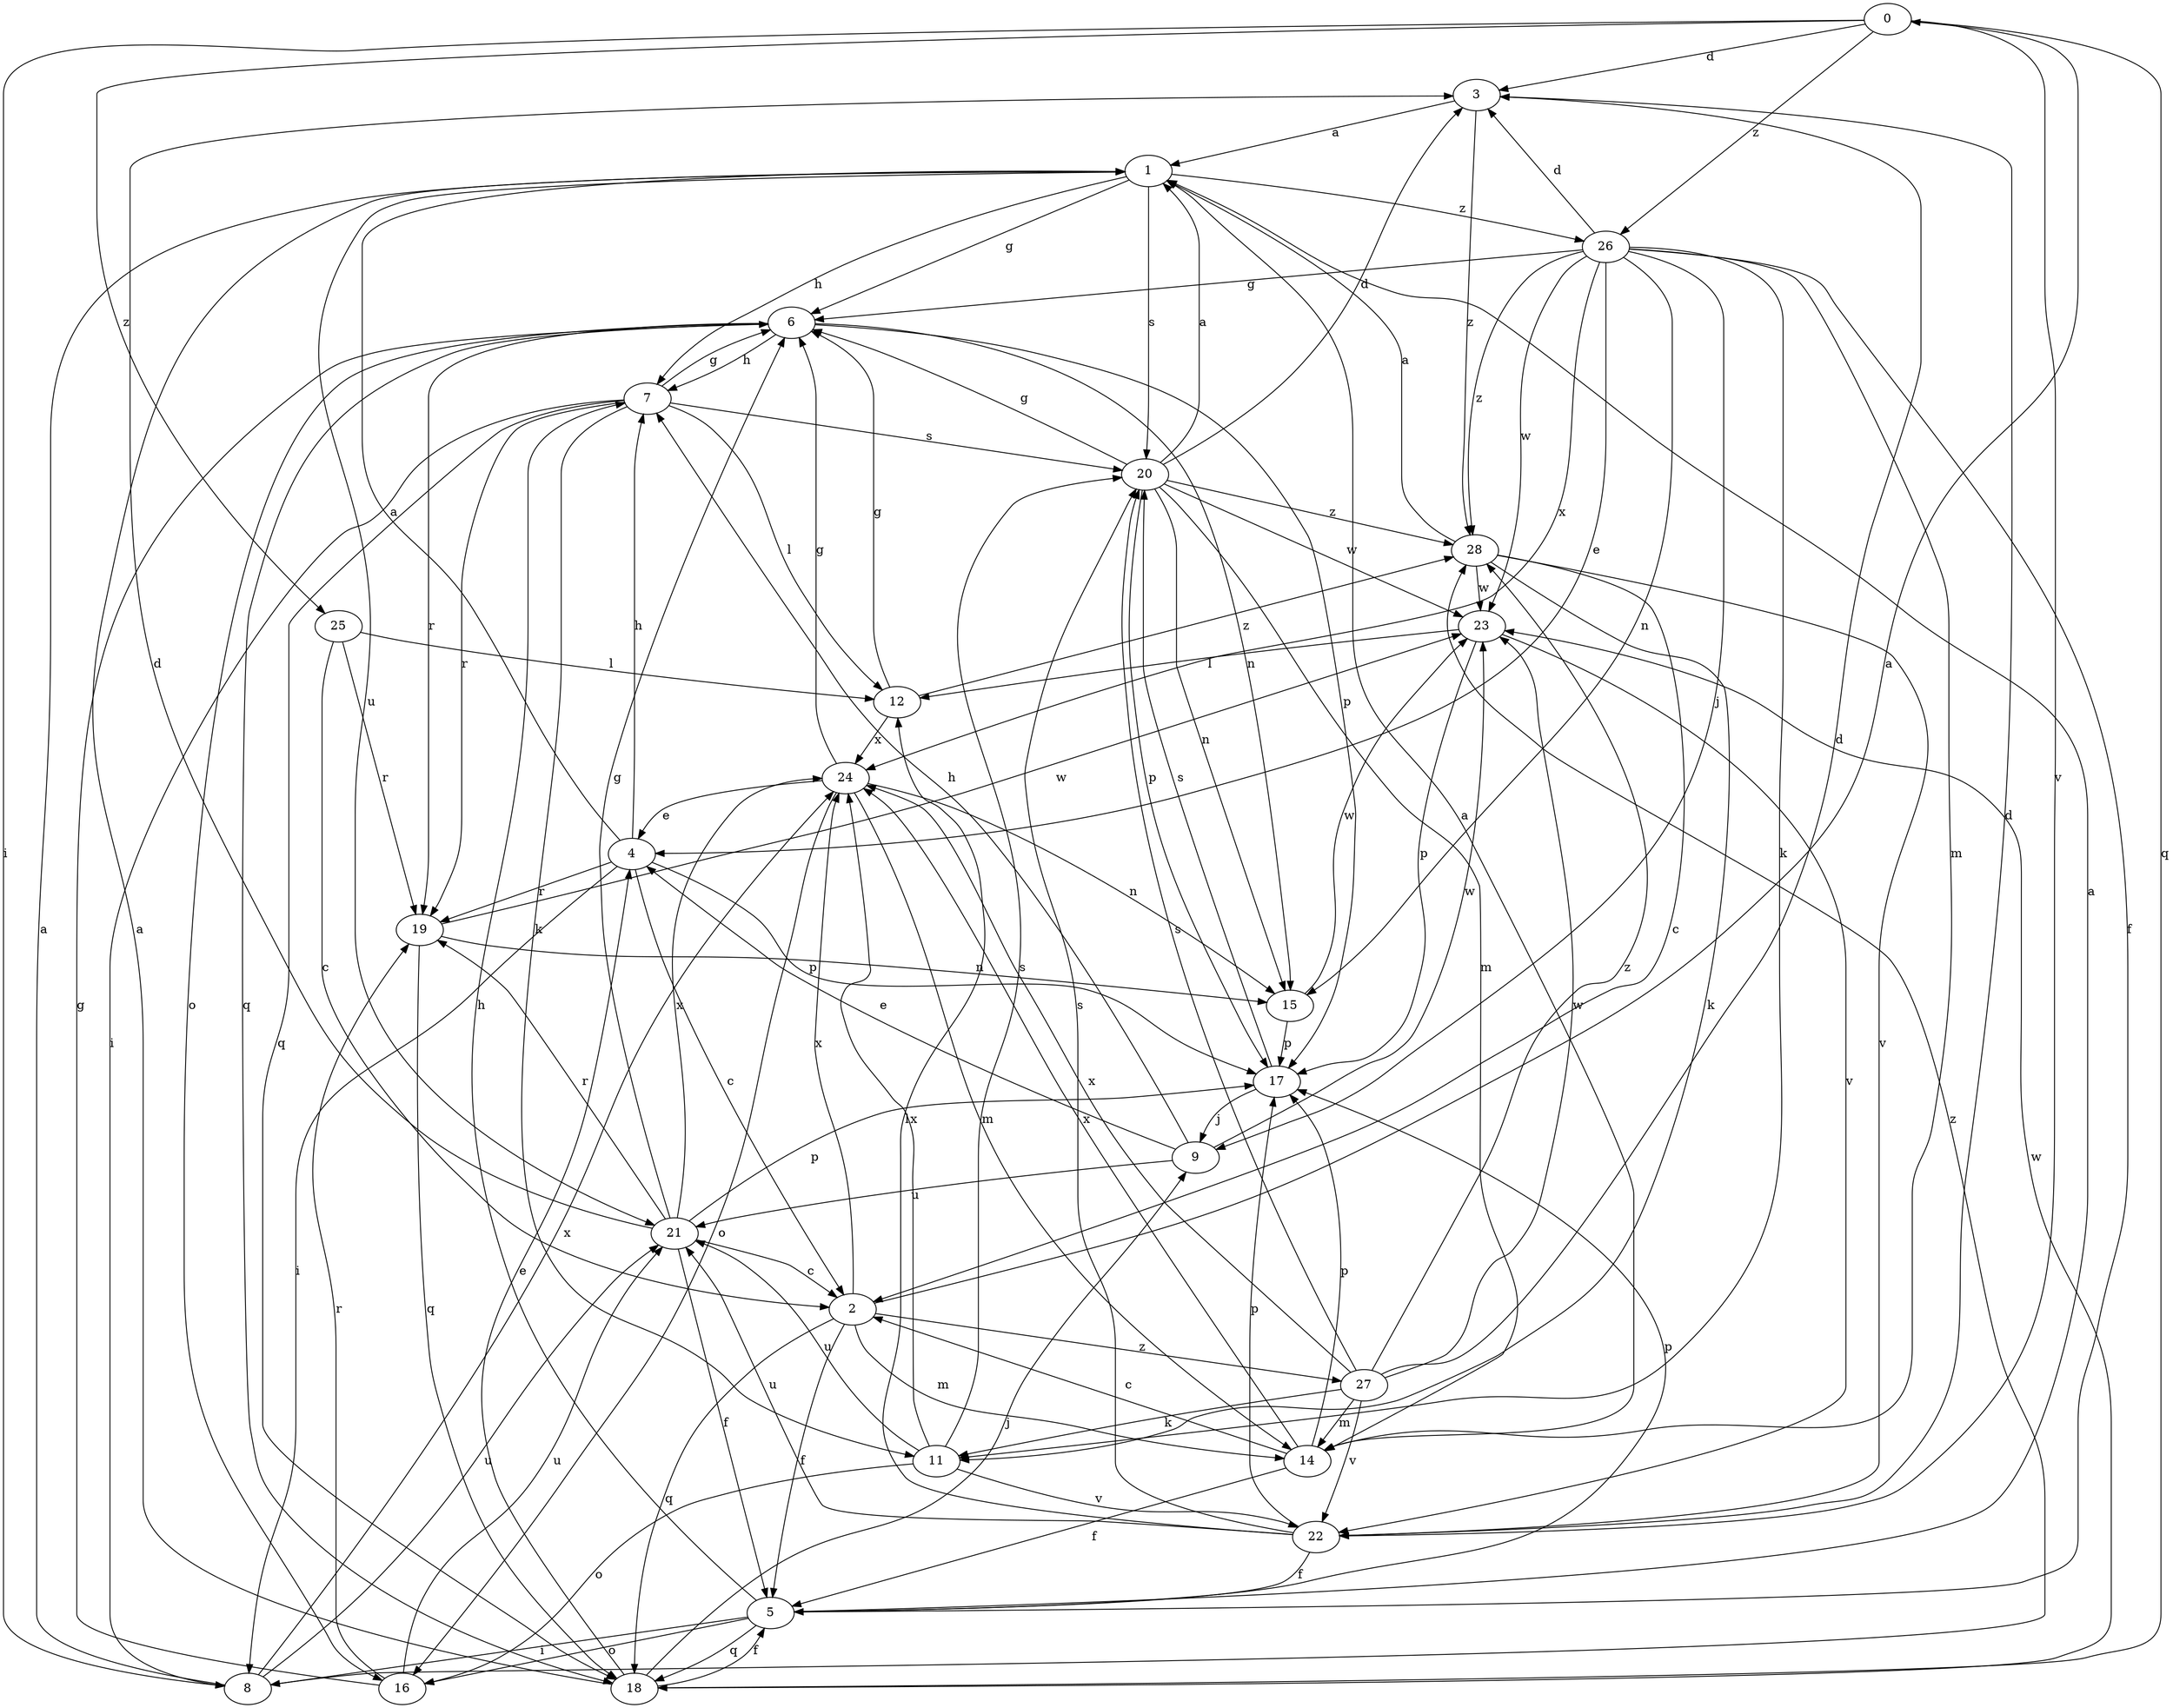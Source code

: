 strict digraph  {
0;
1;
2;
3;
4;
5;
6;
7;
8;
9;
11;
12;
14;
15;
16;
17;
18;
19;
20;
21;
22;
23;
24;
25;
26;
27;
28;
0 -> 3  [label=d];
0 -> 8  [label=i];
0 -> 18  [label=q];
0 -> 22  [label=v];
0 -> 25  [label=z];
0 -> 26  [label=z];
1 -> 6  [label=g];
1 -> 7  [label=h];
1 -> 20  [label=s];
1 -> 21  [label=u];
1 -> 26  [label=z];
2 -> 0  [label=a];
2 -> 5  [label=f];
2 -> 14  [label=m];
2 -> 18  [label=q];
2 -> 24  [label=x];
2 -> 27  [label=z];
3 -> 1  [label=a];
3 -> 28  [label=z];
4 -> 1  [label=a];
4 -> 2  [label=c];
4 -> 7  [label=h];
4 -> 8  [label=i];
4 -> 17  [label=p];
4 -> 19  [label=r];
5 -> 1  [label=a];
5 -> 7  [label=h];
5 -> 8  [label=i];
5 -> 16  [label=o];
5 -> 17  [label=p];
5 -> 18  [label=q];
6 -> 7  [label=h];
6 -> 15  [label=n];
6 -> 16  [label=o];
6 -> 17  [label=p];
6 -> 18  [label=q];
6 -> 19  [label=r];
7 -> 6  [label=g];
7 -> 8  [label=i];
7 -> 11  [label=k];
7 -> 12  [label=l];
7 -> 18  [label=q];
7 -> 19  [label=r];
7 -> 20  [label=s];
8 -> 1  [label=a];
8 -> 21  [label=u];
8 -> 24  [label=x];
8 -> 28  [label=z];
9 -> 4  [label=e];
9 -> 7  [label=h];
9 -> 21  [label=u];
9 -> 23  [label=w];
11 -> 16  [label=o];
11 -> 20  [label=s];
11 -> 21  [label=u];
11 -> 22  [label=v];
11 -> 24  [label=x];
12 -> 6  [label=g];
12 -> 24  [label=x];
12 -> 28  [label=z];
14 -> 1  [label=a];
14 -> 2  [label=c];
14 -> 5  [label=f];
14 -> 17  [label=p];
14 -> 24  [label=x];
15 -> 17  [label=p];
15 -> 23  [label=w];
16 -> 6  [label=g];
16 -> 19  [label=r];
16 -> 21  [label=u];
17 -> 9  [label=j];
17 -> 20  [label=s];
18 -> 1  [label=a];
18 -> 4  [label=e];
18 -> 5  [label=f];
18 -> 9  [label=j];
18 -> 23  [label=w];
19 -> 15  [label=n];
19 -> 18  [label=q];
19 -> 23  [label=w];
20 -> 1  [label=a];
20 -> 3  [label=d];
20 -> 6  [label=g];
20 -> 14  [label=m];
20 -> 15  [label=n];
20 -> 17  [label=p];
20 -> 23  [label=w];
20 -> 28  [label=z];
21 -> 2  [label=c];
21 -> 3  [label=d];
21 -> 5  [label=f];
21 -> 6  [label=g];
21 -> 17  [label=p];
21 -> 19  [label=r];
21 -> 24  [label=x];
22 -> 3  [label=d];
22 -> 5  [label=f];
22 -> 12  [label=l];
22 -> 17  [label=p];
22 -> 20  [label=s];
22 -> 21  [label=u];
23 -> 12  [label=l];
23 -> 17  [label=p];
23 -> 22  [label=v];
24 -> 4  [label=e];
24 -> 6  [label=g];
24 -> 14  [label=m];
24 -> 15  [label=n];
24 -> 16  [label=o];
25 -> 2  [label=c];
25 -> 12  [label=l];
25 -> 19  [label=r];
26 -> 3  [label=d];
26 -> 4  [label=e];
26 -> 5  [label=f];
26 -> 6  [label=g];
26 -> 9  [label=j];
26 -> 11  [label=k];
26 -> 14  [label=m];
26 -> 15  [label=n];
26 -> 23  [label=w];
26 -> 24  [label=x];
26 -> 28  [label=z];
27 -> 3  [label=d];
27 -> 11  [label=k];
27 -> 14  [label=m];
27 -> 20  [label=s];
27 -> 22  [label=v];
27 -> 23  [label=w];
27 -> 24  [label=x];
27 -> 28  [label=z];
28 -> 1  [label=a];
28 -> 2  [label=c];
28 -> 11  [label=k];
28 -> 22  [label=v];
28 -> 23  [label=w];
}
